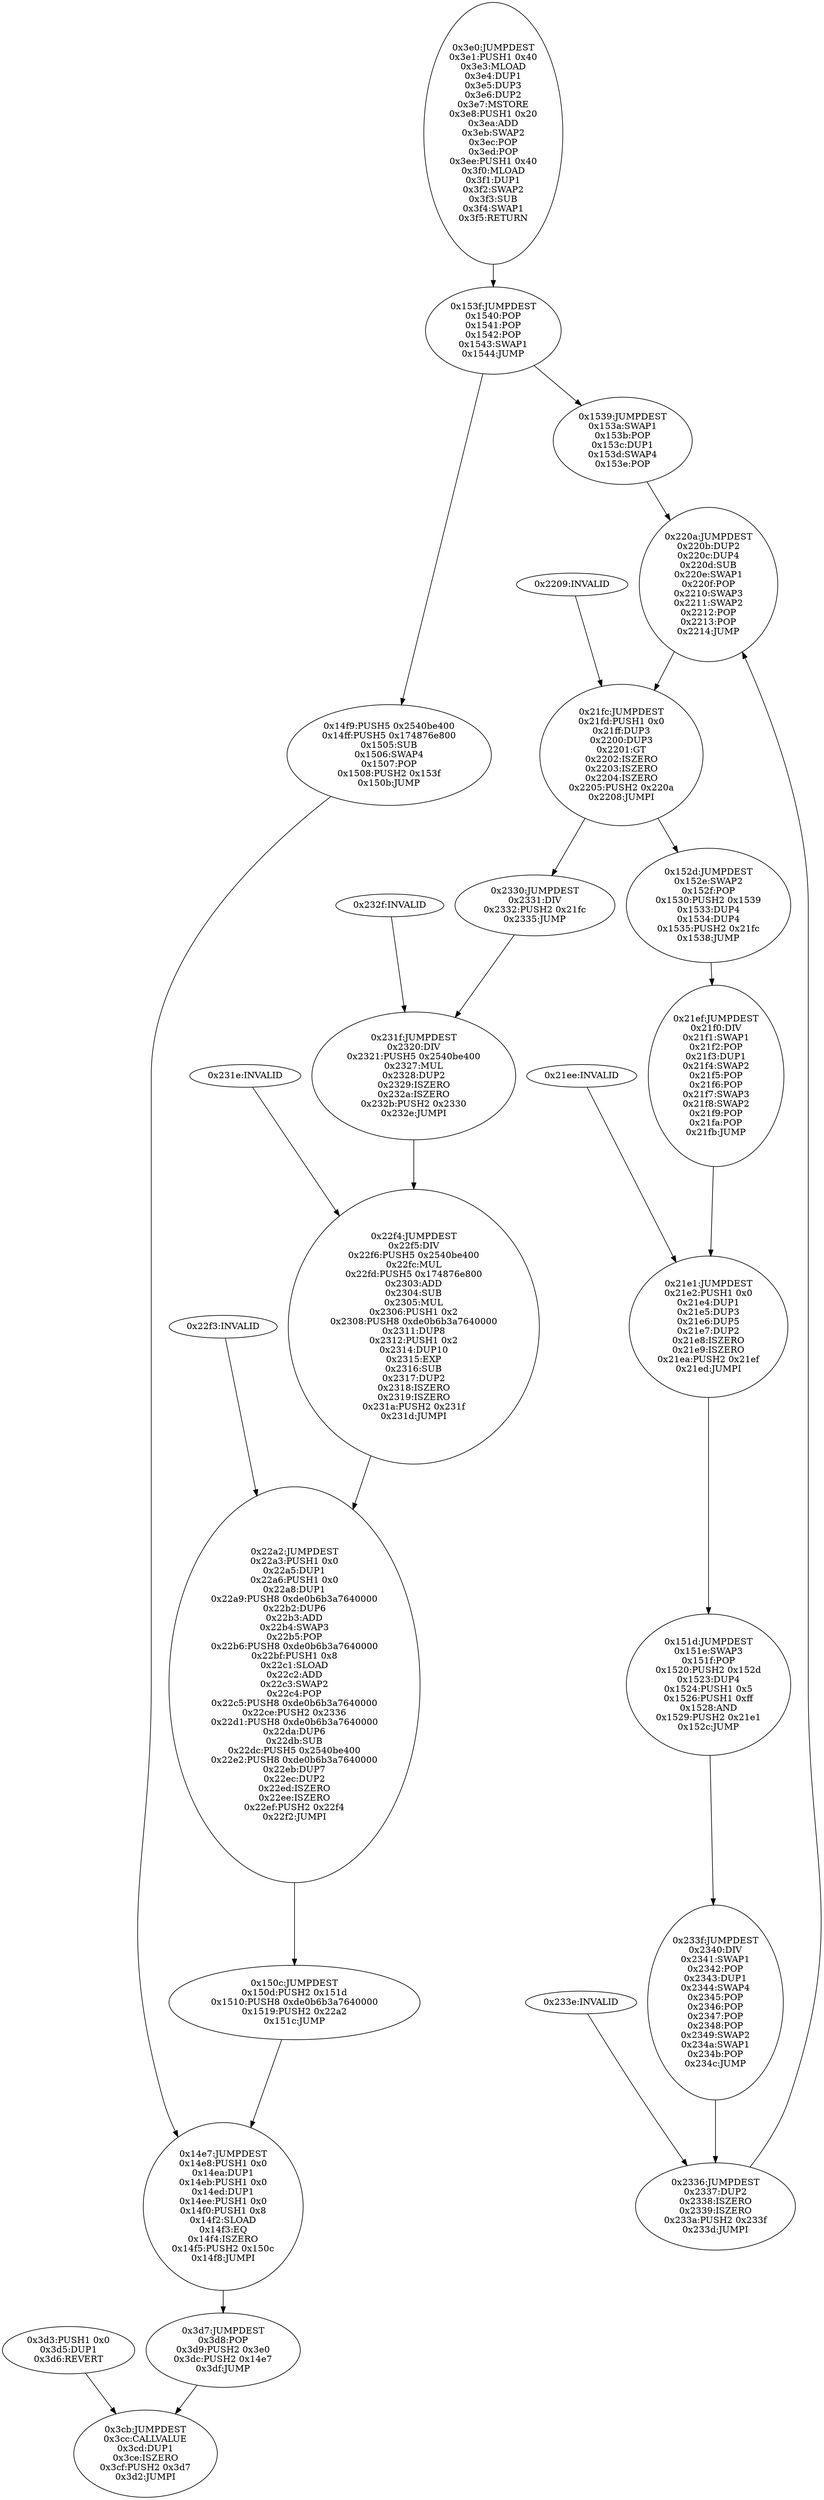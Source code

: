 digraph{
971[label="0x3cb:JUMPDEST
0x3cc:CALLVALUE
0x3cd:DUP1
0x3ce:ISZERO
0x3cf:PUSH2 0x3d7
0x3d2:JUMPI"]
979[label="0x3d3:PUSH1 0x0
0x3d5:DUP1
0x3d6:REVERT"]
979 -> 971
983[label="0x3d7:JUMPDEST
0x3d8:POP
0x3d9:PUSH2 0x3e0
0x3dc:PUSH2 0x14e7
0x3df:JUMP"]
983 -> 971
5351[label="0x14e7:JUMPDEST
0x14e8:PUSH1 0x0
0x14ea:DUP1
0x14eb:PUSH1 0x0
0x14ed:DUP1
0x14ee:PUSH1 0x0
0x14f0:PUSH1 0x8
0x14f2:SLOAD
0x14f3:EQ
0x14f4:ISZERO
0x14f5:PUSH2 0x150c
0x14f8:JUMPI"]
5351 -> 983
5369[label="0x14f9:PUSH5 0x2540be400
0x14ff:PUSH5 0x174876e800
0x1505:SUB
0x1506:SWAP4
0x1507:POP
0x1508:PUSH2 0x153f
0x150b:JUMP"]
5369 -> 5351
5388[label="0x150c:JUMPDEST
0x150d:PUSH2 0x151d
0x1510:PUSH8 0xde0b6b3a7640000
0x1519:PUSH2 0x22a2
0x151c:JUMP"]
5388 -> 5351
5439[label="0x153f:JUMPDEST
0x1540:POP
0x1541:POP
0x1542:POP
0x1543:SWAP1
0x1544:JUMP"]
5439 -> 5433
5439 -> 5369
8866[label="0x22a2:JUMPDEST
0x22a3:PUSH1 0x0
0x22a5:DUP1
0x22a6:PUSH1 0x0
0x22a8:DUP1
0x22a9:PUSH8 0xde0b6b3a7640000
0x22b2:DUP6
0x22b3:ADD
0x22b4:SWAP3
0x22b5:POP
0x22b6:PUSH8 0xde0b6b3a7640000
0x22bf:PUSH1 0x8
0x22c1:SLOAD
0x22c2:ADD
0x22c3:SWAP2
0x22c4:POP
0x22c5:PUSH8 0xde0b6b3a7640000
0x22ce:PUSH2 0x2336
0x22d1:PUSH8 0xde0b6b3a7640000
0x22da:DUP6
0x22db:SUB
0x22dc:PUSH5 0x2540be400
0x22e2:PUSH8 0xde0b6b3a7640000
0x22eb:DUP7
0x22ec:DUP2
0x22ed:ISZERO
0x22ee:ISZERO
0x22ef:PUSH2 0x22f4
0x22f2:JUMPI"]
8866 -> 5388
8947[label="0x22f3:INVALID"]
8947 -> 8866
992[label="0x3e0:JUMPDEST
0x3e1:PUSH1 0x40
0x3e3:MLOAD
0x3e4:DUP1
0x3e5:DUP3
0x3e6:DUP2
0x3e7:MSTORE
0x3e8:PUSH1 0x20
0x3ea:ADD
0x3eb:SWAP2
0x3ec:POP
0x3ed:POP
0x3ee:PUSH1 0x40
0x3f0:MLOAD
0x3f1:DUP1
0x3f2:SWAP2
0x3f3:SUB
0x3f4:SWAP1
0x3f5:RETURN"]
992 -> 5439
8948[label="0x22f4:JUMPDEST
0x22f5:DIV
0x22f6:PUSH5 0x2540be400
0x22fc:MUL
0x22fd:PUSH5 0x174876e800
0x2303:ADD
0x2304:SUB
0x2305:MUL
0x2306:PUSH1 0x2
0x2308:PUSH8 0xde0b6b3a7640000
0x2311:DUP8
0x2312:PUSH1 0x2
0x2314:DUP10
0x2315:EXP
0x2316:SUB
0x2317:DUP2
0x2318:ISZERO
0x2319:ISZERO
0x231a:PUSH2 0x231f
0x231d:JUMPI"]
8948 -> 8866
8990[label="0x231e:INVALID"]
8990 -> 8948
8991[label="0x231f:JUMPDEST
0x2320:DIV
0x2321:PUSH5 0x2540be400
0x2327:MUL
0x2328:DUP2
0x2329:ISZERO
0x232a:ISZERO
0x232b:PUSH2 0x2330
0x232e:JUMPI"]
8991 -> 8948
9007[label="0x232f:INVALID"]
9007 -> 8991
9008[label="0x2330:JUMPDEST
0x2331:DIV
0x2332:PUSH2 0x21fc
0x2335:JUMP"]
9008 -> 8991
8700[label="0x21fc:JUMPDEST
0x21fd:PUSH1 0x0
0x21ff:DUP3
0x2200:DUP3
0x2201:GT
0x2202:ISZERO
0x2203:ISZERO
0x2204:ISZERO
0x2205:PUSH2 0x220a
0x2208:JUMPI"]
8700 -> 9008
8700 -> 5421
8713[label="0x2209:INVALID"]
8713 -> 8700
8714[label="0x220a:JUMPDEST
0x220b:DUP2
0x220c:DUP4
0x220d:SUB
0x220e:SWAP1
0x220f:POP
0x2210:SWAP3
0x2211:SWAP2
0x2212:POP
0x2213:POP
0x2214:JUMP"]
8714 -> 8700
9014[label="0x2336:JUMPDEST
0x2337:DUP2
0x2338:ISZERO
0x2339:ISZERO
0x233a:PUSH2 0x233f
0x233d:JUMPI"]
9014 -> 8714
9022[label="0x233e:INVALID"]
9022 -> 9014
9023[label="0x233f:JUMPDEST
0x2340:DIV
0x2341:SWAP1
0x2342:POP
0x2343:DUP1
0x2344:SWAP4
0x2345:POP
0x2346:POP
0x2347:POP
0x2348:POP
0x2349:SWAP2
0x234a:SWAP1
0x234b:POP
0x234c:JUMP"]
9023 -> 9014
5405[label="0x151d:JUMPDEST
0x151e:SWAP3
0x151f:POP
0x1520:PUSH2 0x152d
0x1523:DUP4
0x1524:PUSH1 0x5
0x1526:PUSH1 0xff
0x1528:AND
0x1529:PUSH2 0x21e1
0x152c:JUMP"]
5405 -> 9023
8673[label="0x21e1:JUMPDEST
0x21e2:PUSH1 0x0
0x21e4:DUP1
0x21e5:DUP3
0x21e6:DUP5
0x21e7:DUP2
0x21e8:ISZERO
0x21e9:ISZERO
0x21ea:PUSH2 0x21ef
0x21ed:JUMPI"]
8673 -> 5405
8686[label="0x21ee:INVALID"]
8686 -> 8673
8687[label="0x21ef:JUMPDEST
0x21f0:DIV
0x21f1:SWAP1
0x21f2:POP
0x21f3:DUP1
0x21f4:SWAP2
0x21f5:POP
0x21f6:POP
0x21f7:SWAP3
0x21f8:SWAP2
0x21f9:POP
0x21fa:POP
0x21fb:JUMP"]
8687 -> 8673
5421[label="0x152d:JUMPDEST
0x152e:SWAP2
0x152f:POP
0x1530:PUSH2 0x1539
0x1533:DUP4
0x1534:DUP4
0x1535:PUSH2 0x21fc
0x1538:JUMP"]
5421 -> 8687
5433[label="0x1539:JUMPDEST
0x153a:SWAP1
0x153b:POP
0x153c:DUP1
0x153d:SWAP4
0x153e:POP"]
5433 -> 8714

}